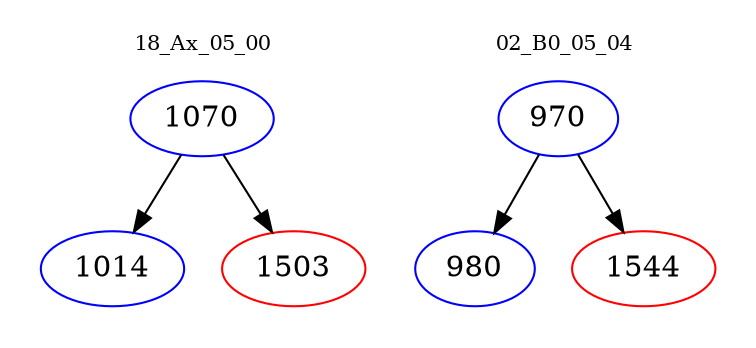 digraph{
subgraph cluster_0 {
color = white
label = "18_Ax_05_00";
fontsize=10;
T0_1070 [label="1070", color="blue"]
T0_1070 -> T0_1014 [color="black"]
T0_1014 [label="1014", color="blue"]
T0_1070 -> T0_1503 [color="black"]
T0_1503 [label="1503", color="red"]
}
subgraph cluster_1 {
color = white
label = "02_B0_05_04";
fontsize=10;
T1_970 [label="970", color="blue"]
T1_970 -> T1_980 [color="black"]
T1_980 [label="980", color="blue"]
T1_970 -> T1_1544 [color="black"]
T1_1544 [label="1544", color="red"]
}
}
